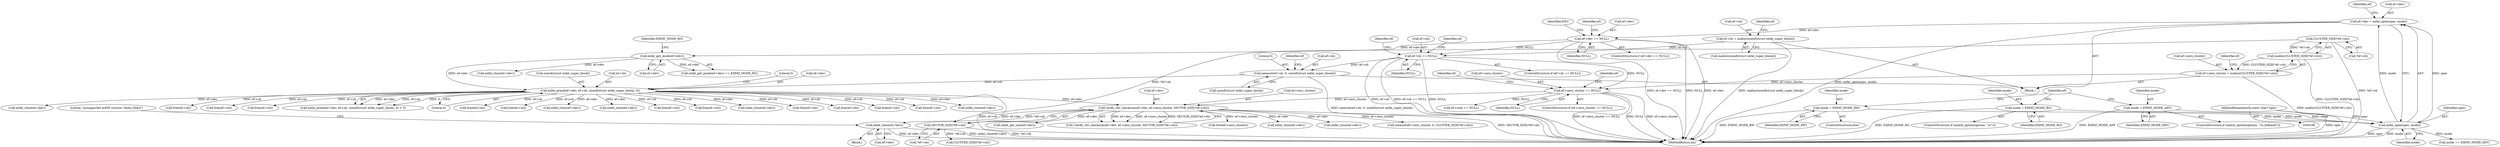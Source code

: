digraph "0_exfat_2e86ae5f81da11f11673d0546efb525af02b7786@API" {
"1000427" [label="(Call,exfat_close(ef->dev))"];
"1000364" [label="(Call,verify_vbr_checksum(ef->dev, ef->zero_cluster, SECTOR_SIZE(*ef->sb)))"];
"1000213" [label="(Call,exfat_pread(ef->dev, ef->sb, sizeof(struct exfat_super_block), 0))"];
"1000159" [label="(Call,exfat_get_mode(ef->dev))"];
"1000149" [label="(Call,ef->dev == NULL)"];
"1000141" [label="(Call,ef->dev = exfat_open(spec, mode))"];
"1000145" [label="(Call,exfat_open(spec, mode))"];
"1000108" [label="(MethodParameterIn,const char* spec)"];
"1000138" [label="(Call,mode = EXFAT_MODE_RW)"];
"1000126" [label="(Call,mode = EXFAT_MODE_RO)"];
"1000134" [label="(Call,mode = EXFAT_MODE_ANY)"];
"1000204" [label="(Call,memset(ef->sb, 0, sizeof(struct exfat_super_block)))"];
"1000189" [label="(Call,ef->sb == NULL)"];
"1000181" [label="(Call,ef->sb = malloc(sizeof(struct exfat_super_block)))"];
"1000343" [label="(Call,ef->zero_cluster == NULL)"];
"1000332" [label="(Call,ef->zero_cluster = malloc(CLUSTER_SIZE(*ef->sb)))"];
"1000336" [label="(Call,malloc(CLUSTER_SIZE(*ef->sb)))"];
"1000337" [label="(Call,CLUSTER_SIZE(*ef->sb))"];
"1000371" [label="(Call,SECTOR_SIZE(*ef->sb))"];
"1000309" [label="(Call,exfat_close(ef->dev))"];
"1000146" [label="(Identifier,spec)"];
"1000145" [label="(Call,exfat_open(spec, mode))"];
"1000333" [label="(Call,ef->zero_cluster)"];
"1000332" [label="(Call,ef->zero_cluster = malloc(CLUSTER_SIZE(*ef->sb)))"];
"1000193" [label="(Identifier,NULL)"];
"1000422" [label="(Block,)"];
"1000150" [label="(Call,ef->dev)"];
"1000364" [label="(Call,verify_vbr_checksum(ef->dev, ef->zero_cluster, SECTOR_SIZE(*ef->sb)))"];
"1000163" [label="(Identifier,EXFAT_MODE_RO)"];
"1000166" [label="(Call,mode == EXFAT_MODE_ANY)"];
"1000181" [label="(Call,ef->sb = malloc(sizeof(struct exfat_super_block)))"];
"1000134" [label="(Call,mode = EXFAT_MODE_ANY)"];
"1000428" [label="(Call,ef->dev)"];
"1000190" [label="(Call,ef->sb)"];
"1000159" [label="(Call,exfat_get_mode(ef->dev))"];
"1000343" [label="(Call,ef->zero_cluster == NULL)"];
"1000512" [label="(Call,ef->root == NULL)"];
"1000225" [label="(Call,exfat_close(ef->dev))"];
"1000254" [label="(Call,free(ef->sb))"];
"1000188" [label="(ControlStructure,if (ef->sb == NULL))"];
"1000158" [label="(Call,exfat_get_mode(ef->dev) == EXFAT_MODE_RO)"];
"1000351" [label="(Identifier,ef)"];
"1000447" [label="(Call,free(ef->sb))"];
"1000213" [label="(Call,exfat_pread(ef->dev, ef->sb, sizeof(struct exfat_super_block), 0))"];
"1000215" [label="(Identifier,ef)"];
"1000205" [label="(Call,ef->sb)"];
"1000139" [label="(Identifier,mode)"];
"1000499" [label="(Call,exfat_get_size(ef->dev))"];
"1000336" [label="(Call,malloc(CLUSTER_SIZE(*ef->sb)))"];
"1000347" [label="(Identifier,NULL)"];
"1000130" [label="(ControlStructure,if (match_option(options, \"ro_fallback\")))"];
"1000283" [label="(Call,free(ef->sb))"];
"1000212" [label="(Call,exfat_pread(ef->dev, ef->sb, sizeof(struct exfat_super_block), 0) < 0)"];
"1000189" [label="(Call,ef->sb == NULL)"];
"1000222" [label="(Literal,0)"];
"1000526" [label="(Call,free(ef->sb))"];
"1000206" [label="(Identifier,ef)"];
"1000338" [label="(Call,*ef->sb)"];
"1000147" [label="(Identifier,mode)"];
"1000138" [label="(Call,mode = EXFAT_MODE_RW)"];
"1000108" [label="(MethodParameterIn,const char* spec)"];
"1000229" [label="(Call,free(ef->sb))"];
"1000223" [label="(Literal,0)"];
"1000363" [label="(Call,!verify_vbr_checksum(ef->dev, ef->zero_cluster, SECTOR_SIZE(*ef->sb)))"];
"1000349" [label="(Call,exfat_close(ef->dev))"];
"1000153" [label="(Identifier,NULL)"];
"1000377" [label="(Call,free(ef->zero_cluster))"];
"1000156" [label="(Identifier,EIO)"];
"1000110" [label="(Block,)"];
"1000371" [label="(Call,SECTOR_SIZE(*ef->sb))"];
"1000368" [label="(Call,ef->zero_cluster)"];
"1000182" [label="(Call,ef->sb)"];
"1000427" [label="(Call,exfat_close(ef->dev))"];
"1000344" [label="(Call,ef->zero_cluster)"];
"1000140" [label="(Identifier,EXFAT_MODE_RW)"];
"1000185" [label="(Call,malloc(sizeof(struct exfat_super_block)))"];
"1000209" [label="(Call,sizeof(struct exfat_super_block))"];
"1000372" [label="(Call,*ef->sb)"];
"1000161" [label="(Identifier,ef)"];
"1000137" [label="(ControlStructure,else)"];
"1000342" [label="(ControlStructure,if (ef->zero_cluster == NULL))"];
"1000122" [label="(ControlStructure,if (match_option(options, \"ro\")))"];
"1000204" [label="(Call,memset(ef->sb, 0, sizeof(struct exfat_super_block)))"];
"1000136" [label="(Identifier,EXFAT_MODE_ANY)"];
"1000143" [label="(Identifier,ef)"];
"1000381" [label="(Call,exfat_close(ef->dev))"];
"1000214" [label="(Call,ef->dev)"];
"1000195" [label="(Call,exfat_close(ef->dev))"];
"1000208" [label="(Literal,0)"];
"1000128" [label="(Identifier,EXFAT_MODE_RO)"];
"1000432" [label="(Literal,\"unsupported exFAT version: %hhu.%hhu\")"];
"1000397" [label="(Call,CLUSTER_SIZE(*ef->sb))"];
"1000191" [label="(Identifier,ef)"];
"1000365" [label="(Call,ef->dev)"];
"1000149" [label="(Call,ef->dev == NULL)"];
"1000151" [label="(Identifier,ef)"];
"1000272" [label="(Call,exfat_close(ef->dev))"];
"1000141" [label="(Call,ef->dev = exfat_open(spec, mode))"];
"1000366" [label="(Identifier,ef)"];
"1000160" [label="(Call,ef->dev)"];
"1000698" [label="(Call,free(ef->sb))"];
"1000142" [label="(Call,ef->dev)"];
"1000353" [label="(Call,free(ef->sb))"];
"1000705" [label="(MethodReturn,int)"];
"1000467" [label="(Call,exfat_close(ef->dev))"];
"1000197" [label="(Identifier,ef)"];
"1000250" [label="(Call,exfat_close(ef->dev))"];
"1000385" [label="(Call,free(ef->sb))"];
"1000611" [label="(Call,free(ef->sb))"];
"1000126" [label="(Call,mode = EXFAT_MODE_RO)"];
"1000325" [label="(Call,free(ef->sb))"];
"1000127" [label="(Identifier,mode)"];
"1000148" [label="(ControlStructure,if (ef->dev == NULL))"];
"1000478" [label="(Call,free(ef->sb))"];
"1000135" [label="(Identifier,mode)"];
"1000220" [label="(Call,sizeof(struct exfat_super_block))"];
"1000337" [label="(Call,CLUSTER_SIZE(*ef->sb))"];
"1000345" [label="(Identifier,ef)"];
"1000392" [label="(Call,memset(ef->zero_cluster, 0, CLUSTER_SIZE(*ef->sb)))"];
"1000217" [label="(Call,ef->sb)"];
"1000427" -> "1000422"  [label="AST: "];
"1000427" -> "1000428"  [label="CFG: "];
"1000428" -> "1000427"  [label="AST: "];
"1000432" -> "1000427"  [label="CFG: "];
"1000427" -> "1000705"  [label="DDG: ef->dev"];
"1000427" -> "1000705"  [label="DDG: exfat_close(ef->dev)"];
"1000364" -> "1000427"  [label="DDG: ef->dev"];
"1000364" -> "1000363"  [label="AST: "];
"1000364" -> "1000371"  [label="CFG: "];
"1000365" -> "1000364"  [label="AST: "];
"1000368" -> "1000364"  [label="AST: "];
"1000371" -> "1000364"  [label="AST: "];
"1000363" -> "1000364"  [label="CFG: "];
"1000364" -> "1000705"  [label="DDG: SECTOR_SIZE(*ef->sb)"];
"1000364" -> "1000363"  [label="DDG: ef->dev"];
"1000364" -> "1000363"  [label="DDG: ef->zero_cluster"];
"1000364" -> "1000363"  [label="DDG: SECTOR_SIZE(*ef->sb)"];
"1000213" -> "1000364"  [label="DDG: ef->dev"];
"1000343" -> "1000364"  [label="DDG: ef->zero_cluster"];
"1000371" -> "1000364"  [label="DDG: *ef->sb"];
"1000364" -> "1000377"  [label="DDG: ef->zero_cluster"];
"1000364" -> "1000381"  [label="DDG: ef->dev"];
"1000364" -> "1000392"  [label="DDG: ef->zero_cluster"];
"1000364" -> "1000467"  [label="DDG: ef->dev"];
"1000364" -> "1000499"  [label="DDG: ef->dev"];
"1000213" -> "1000212"  [label="AST: "];
"1000213" -> "1000222"  [label="CFG: "];
"1000214" -> "1000213"  [label="AST: "];
"1000217" -> "1000213"  [label="AST: "];
"1000220" -> "1000213"  [label="AST: "];
"1000222" -> "1000213"  [label="AST: "];
"1000223" -> "1000213"  [label="CFG: "];
"1000213" -> "1000705"  [label="DDG: ef->sb"];
"1000213" -> "1000212"  [label="DDG: ef->dev"];
"1000213" -> "1000212"  [label="DDG: ef->sb"];
"1000213" -> "1000212"  [label="DDG: 0"];
"1000159" -> "1000213"  [label="DDG: ef->dev"];
"1000204" -> "1000213"  [label="DDG: ef->sb"];
"1000213" -> "1000225"  [label="DDG: ef->dev"];
"1000213" -> "1000229"  [label="DDG: ef->sb"];
"1000213" -> "1000250"  [label="DDG: ef->dev"];
"1000213" -> "1000254"  [label="DDG: ef->sb"];
"1000213" -> "1000272"  [label="DDG: ef->dev"];
"1000213" -> "1000283"  [label="DDG: ef->sb"];
"1000213" -> "1000309"  [label="DDG: ef->dev"];
"1000213" -> "1000325"  [label="DDG: ef->sb"];
"1000213" -> "1000349"  [label="DDG: ef->dev"];
"1000213" -> "1000353"  [label="DDG: ef->sb"];
"1000213" -> "1000385"  [label="DDG: ef->sb"];
"1000213" -> "1000447"  [label="DDG: ef->sb"];
"1000213" -> "1000478"  [label="DDG: ef->sb"];
"1000213" -> "1000526"  [label="DDG: ef->sb"];
"1000213" -> "1000611"  [label="DDG: ef->sb"];
"1000213" -> "1000698"  [label="DDG: ef->sb"];
"1000159" -> "1000158"  [label="AST: "];
"1000159" -> "1000160"  [label="CFG: "];
"1000160" -> "1000159"  [label="AST: "];
"1000163" -> "1000159"  [label="CFG: "];
"1000159" -> "1000158"  [label="DDG: ef->dev"];
"1000149" -> "1000159"  [label="DDG: ef->dev"];
"1000159" -> "1000195"  [label="DDG: ef->dev"];
"1000149" -> "1000148"  [label="AST: "];
"1000149" -> "1000153"  [label="CFG: "];
"1000150" -> "1000149"  [label="AST: "];
"1000153" -> "1000149"  [label="AST: "];
"1000156" -> "1000149"  [label="CFG: "];
"1000161" -> "1000149"  [label="CFG: "];
"1000149" -> "1000705"  [label="DDG: ef->dev == NULL"];
"1000149" -> "1000705"  [label="DDG: NULL"];
"1000149" -> "1000705"  [label="DDG: ef->dev"];
"1000141" -> "1000149"  [label="DDG: ef->dev"];
"1000149" -> "1000189"  [label="DDG: NULL"];
"1000141" -> "1000110"  [label="AST: "];
"1000141" -> "1000145"  [label="CFG: "];
"1000142" -> "1000141"  [label="AST: "];
"1000145" -> "1000141"  [label="AST: "];
"1000151" -> "1000141"  [label="CFG: "];
"1000141" -> "1000705"  [label="DDG: exfat_open(spec, mode)"];
"1000145" -> "1000141"  [label="DDG: spec"];
"1000145" -> "1000141"  [label="DDG: mode"];
"1000145" -> "1000147"  [label="CFG: "];
"1000146" -> "1000145"  [label="AST: "];
"1000147" -> "1000145"  [label="AST: "];
"1000145" -> "1000705"  [label="DDG: spec"];
"1000145" -> "1000705"  [label="DDG: mode"];
"1000108" -> "1000145"  [label="DDG: spec"];
"1000138" -> "1000145"  [label="DDG: mode"];
"1000126" -> "1000145"  [label="DDG: mode"];
"1000134" -> "1000145"  [label="DDG: mode"];
"1000145" -> "1000166"  [label="DDG: mode"];
"1000108" -> "1000106"  [label="AST: "];
"1000108" -> "1000705"  [label="DDG: spec"];
"1000138" -> "1000137"  [label="AST: "];
"1000138" -> "1000140"  [label="CFG: "];
"1000139" -> "1000138"  [label="AST: "];
"1000140" -> "1000138"  [label="AST: "];
"1000143" -> "1000138"  [label="CFG: "];
"1000138" -> "1000705"  [label="DDG: EXFAT_MODE_RW"];
"1000126" -> "1000122"  [label="AST: "];
"1000126" -> "1000128"  [label="CFG: "];
"1000127" -> "1000126"  [label="AST: "];
"1000128" -> "1000126"  [label="AST: "];
"1000143" -> "1000126"  [label="CFG: "];
"1000126" -> "1000705"  [label="DDG: EXFAT_MODE_RO"];
"1000134" -> "1000130"  [label="AST: "];
"1000134" -> "1000136"  [label="CFG: "];
"1000135" -> "1000134"  [label="AST: "];
"1000136" -> "1000134"  [label="AST: "];
"1000143" -> "1000134"  [label="CFG: "];
"1000134" -> "1000705"  [label="DDG: EXFAT_MODE_ANY"];
"1000204" -> "1000110"  [label="AST: "];
"1000204" -> "1000209"  [label="CFG: "];
"1000205" -> "1000204"  [label="AST: "];
"1000208" -> "1000204"  [label="AST: "];
"1000209" -> "1000204"  [label="AST: "];
"1000215" -> "1000204"  [label="CFG: "];
"1000204" -> "1000705"  [label="DDG: memset(ef->sb, 0, sizeof(struct exfat_super_block))"];
"1000189" -> "1000204"  [label="DDG: ef->sb"];
"1000189" -> "1000188"  [label="AST: "];
"1000189" -> "1000193"  [label="CFG: "];
"1000190" -> "1000189"  [label="AST: "];
"1000193" -> "1000189"  [label="AST: "];
"1000197" -> "1000189"  [label="CFG: "];
"1000206" -> "1000189"  [label="CFG: "];
"1000189" -> "1000705"  [label="DDG: ef->sb"];
"1000189" -> "1000705"  [label="DDG: ef->sb == NULL"];
"1000189" -> "1000705"  [label="DDG: NULL"];
"1000181" -> "1000189"  [label="DDG: ef->sb"];
"1000189" -> "1000343"  [label="DDG: NULL"];
"1000181" -> "1000110"  [label="AST: "];
"1000181" -> "1000185"  [label="CFG: "];
"1000182" -> "1000181"  [label="AST: "];
"1000185" -> "1000181"  [label="AST: "];
"1000191" -> "1000181"  [label="CFG: "];
"1000181" -> "1000705"  [label="DDG: malloc(sizeof(struct exfat_super_block))"];
"1000343" -> "1000342"  [label="AST: "];
"1000343" -> "1000347"  [label="CFG: "];
"1000344" -> "1000343"  [label="AST: "];
"1000347" -> "1000343"  [label="AST: "];
"1000351" -> "1000343"  [label="CFG: "];
"1000366" -> "1000343"  [label="CFG: "];
"1000343" -> "1000705"  [label="DDG: ef->zero_cluster"];
"1000343" -> "1000705"  [label="DDG: ef->zero_cluster == NULL"];
"1000343" -> "1000705"  [label="DDG: NULL"];
"1000332" -> "1000343"  [label="DDG: ef->zero_cluster"];
"1000343" -> "1000512"  [label="DDG: NULL"];
"1000332" -> "1000110"  [label="AST: "];
"1000332" -> "1000336"  [label="CFG: "];
"1000333" -> "1000332"  [label="AST: "];
"1000336" -> "1000332"  [label="AST: "];
"1000345" -> "1000332"  [label="CFG: "];
"1000332" -> "1000705"  [label="DDG: malloc(CLUSTER_SIZE(*ef->sb))"];
"1000336" -> "1000332"  [label="DDG: CLUSTER_SIZE(*ef->sb)"];
"1000336" -> "1000337"  [label="CFG: "];
"1000337" -> "1000336"  [label="AST: "];
"1000336" -> "1000705"  [label="DDG: CLUSTER_SIZE(*ef->sb)"];
"1000337" -> "1000336"  [label="DDG: *ef->sb"];
"1000337" -> "1000338"  [label="CFG: "];
"1000338" -> "1000337"  [label="AST: "];
"1000337" -> "1000705"  [label="DDG: *ef->sb"];
"1000337" -> "1000371"  [label="DDG: *ef->sb"];
"1000371" -> "1000372"  [label="CFG: "];
"1000372" -> "1000371"  [label="AST: "];
"1000371" -> "1000705"  [label="DDG: *ef->sb"];
"1000371" -> "1000397"  [label="DDG: *ef->sb"];
}
